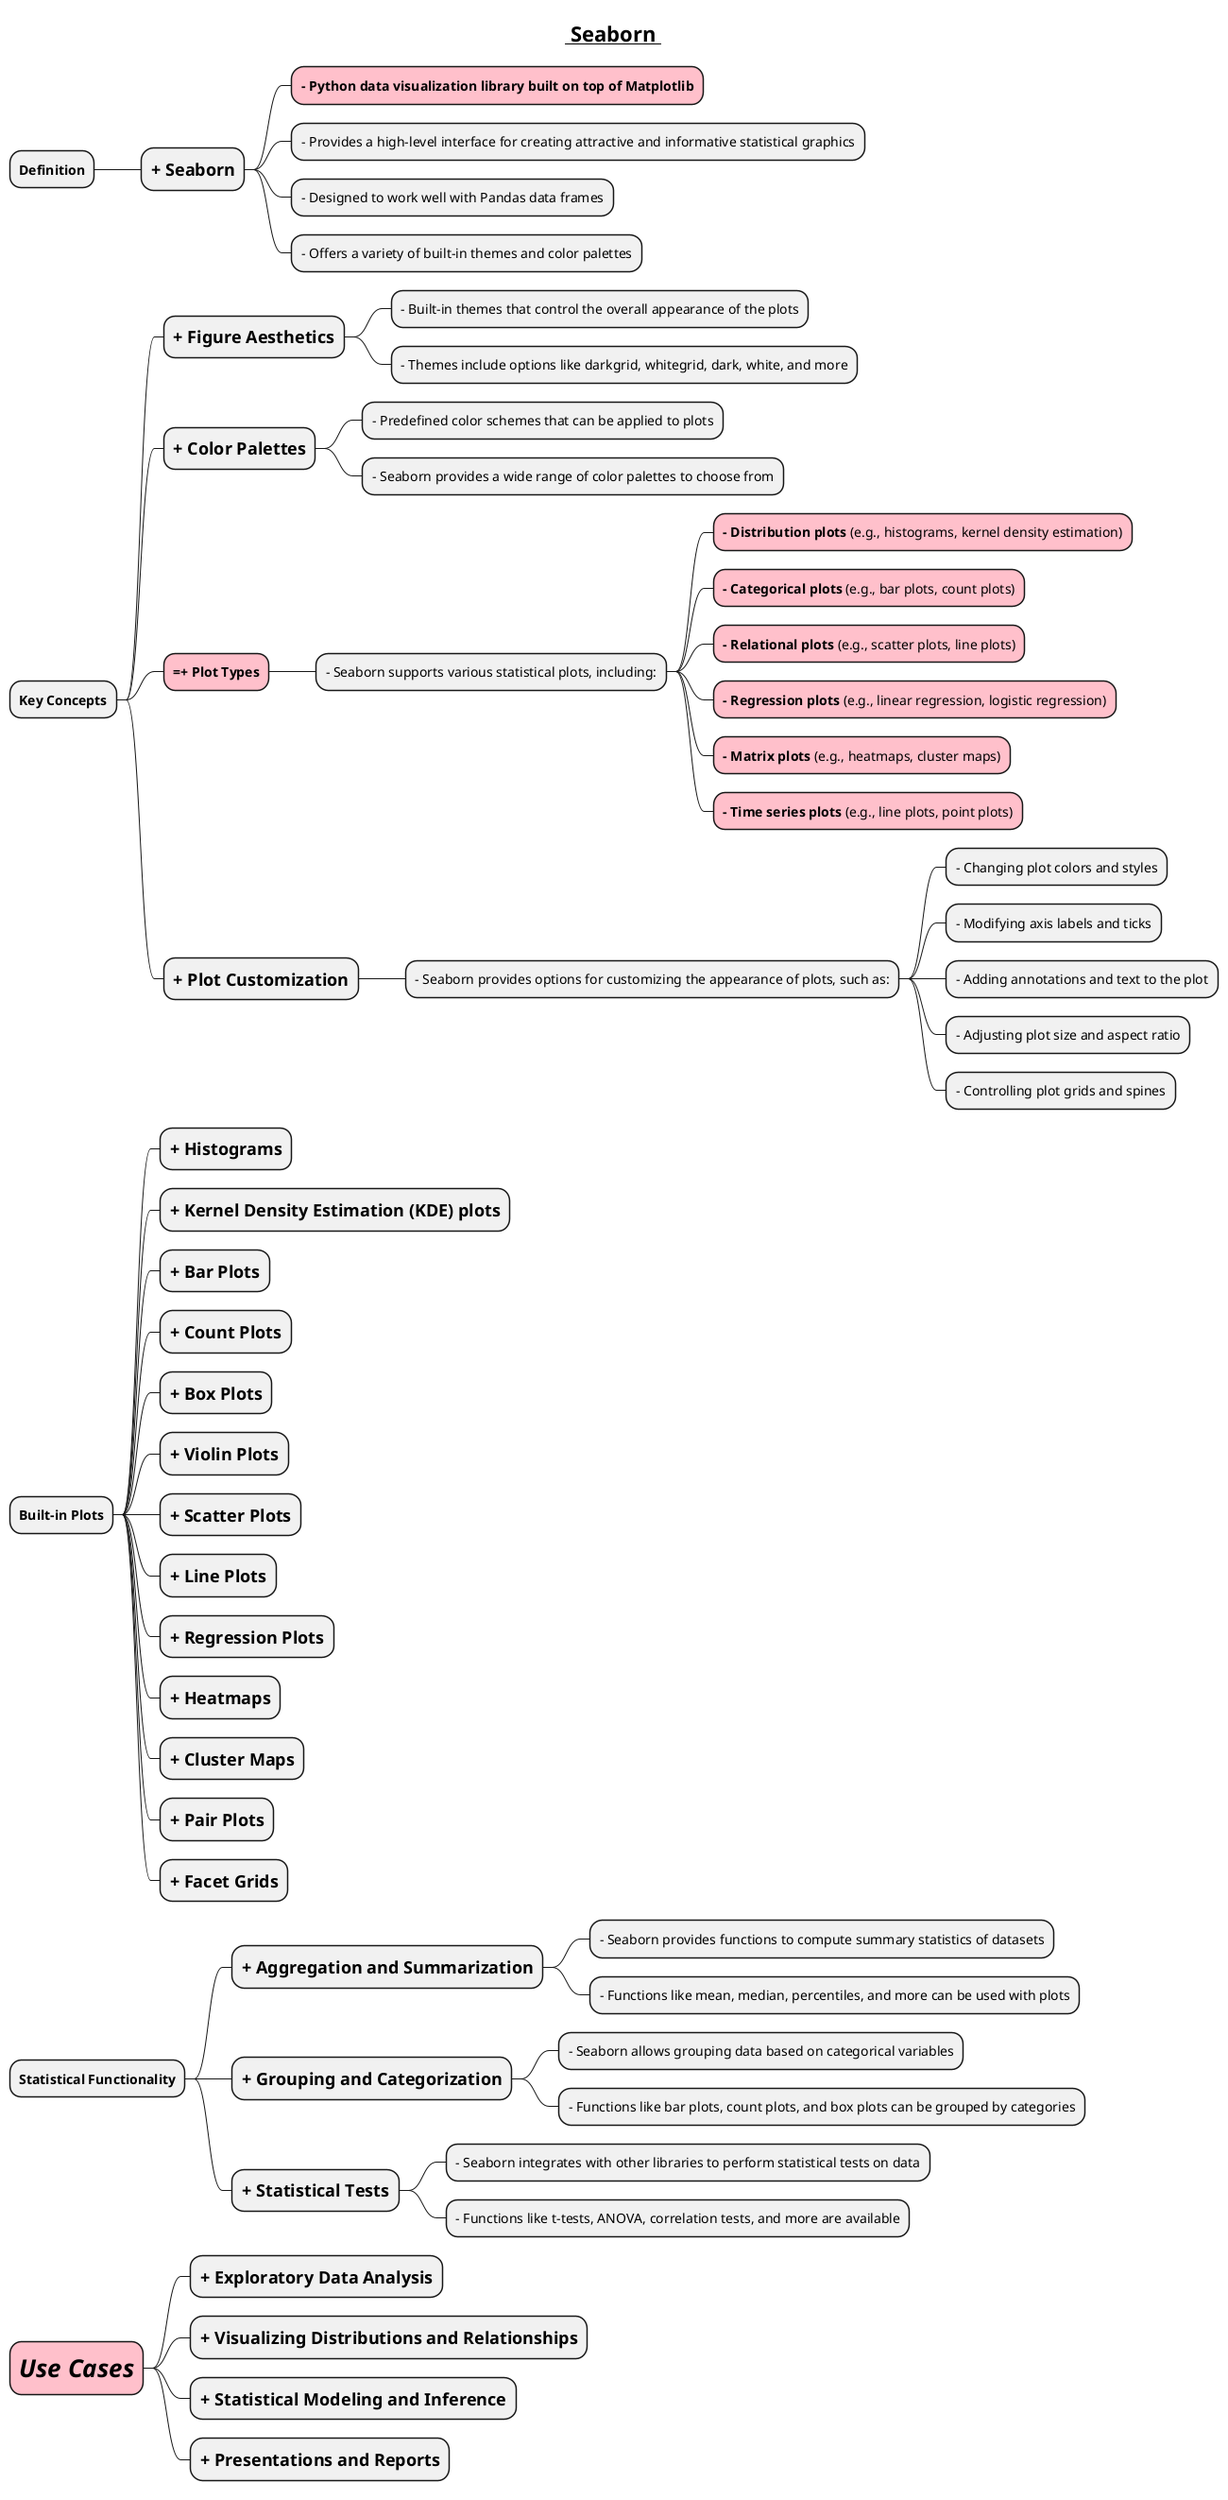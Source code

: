 @startmindmap

title =__ Seaborn __

* **Definition**
** =+ Seaborn
***[#pink] **- Python data visualization library built on top of Matplotlib**
*** - Provides a high-level interface for creating attractive and informative statistical graphics
*** - Designed to work well with Pandas data frames
*** - Offers a variety of built-in themes and color palettes

* **Key Concepts**
** =+ Figure Aesthetics
*** - Built-in themes that control the overall appearance of the plots
*** - Themes include options like darkgrid, whitegrid, dark, white, and more
** =+ Color Palettes
*** - Predefined color schemes that can be applied to plots
*** - Seaborn provides a wide range of color palettes to choose from
**[#pink] **=+ Plot Types**
*** - Seaborn supports various statistical plots, including:
****[#pink] **- Distribution plots** (e.g., histograms, kernel density estimation)
****[#pink] **- Categorical plots** (e.g., bar plots, count plots)
****[#pink] **- Relational plots** (e.g., scatter plots, line plots)
****[#pink] **- Regression plots** (e.g., linear regression, logistic regression)
****[#pink] **- Matrix plots** (e.g., heatmaps, cluster maps)
****[#pink] **- Time series plots** (e.g., line plots, point plots)
** =+ Plot Customization
*** - Seaborn provides options for customizing the appearance of plots, such as:
**** - Changing plot colors and styles
**** - Modifying axis labels and ticks
**** - Adding annotations and text to the plot
**** - Adjusting plot size and aspect ratio
**** - Controlling plot grids and spines

* **Built-in Plots**
** =+ Histograms
** =+ Kernel Density Estimation (KDE) plots
** =+ Bar Plots
** =+ Count Plots
** =+ Box Plots
** =+ Violin Plots
** =+ Scatter Plots
** =+ Line Plots
** =+ Regression Plots
** =+ Heatmaps
** =+ Cluster Maps
** =+ Pair Plots
** =+ Facet Grids

* **Statistical Functionality**
** =+ Aggregation and Summarization
*** - Seaborn provides functions to compute summary statistics of datasets
*** - Functions like mean, median, percentiles, and more can be used with plots
** =+ Grouping and Categorization
*** - Seaborn allows grouping data based on categorical variables
*** - Functions like bar plots, count plots, and box plots can be grouped by categories
** =+ Statistical Tests
*** - Seaborn integrates with other libraries to perform statistical tests on data
*** - Functions like t-tests, ANOVA, correlation tests, and more are available

*[#pink] =//**Use Cases**//
** =+ Exploratory Data Analysis
** =+ Visualizing Distributions and Relationships
** =+ Statistical Modeling and Inference
** =+ Presentations and Reports

@endmindmap
